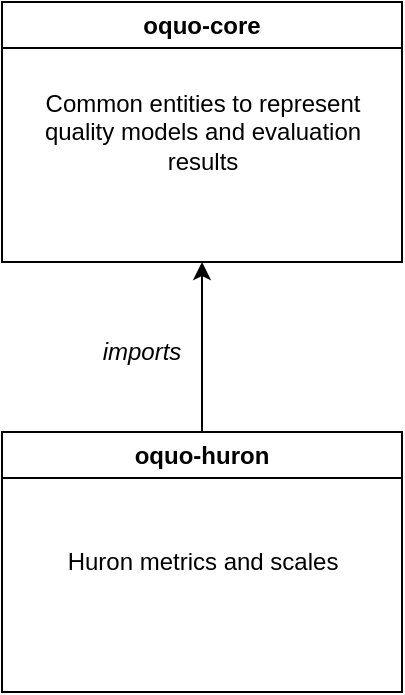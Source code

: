 <mxfile version="21.6.8" type="device">
  <diagram name="Página-1" id="knLTLHtpxczCyWxC_RDJ">
    <mxGraphModel dx="1434" dy="838" grid="1" gridSize="10" guides="1" tooltips="1" connect="1" arrows="1" fold="1" page="1" pageScale="1" pageWidth="827" pageHeight="1169" math="0" shadow="0">
      <root>
        <object label="" hola="" id="0">
          <mxCell />
        </object>
        <mxCell id="1" parent="0" />
        <mxCell id="RC7RYxTen_2BNZckp5yk-16" value="oquo-core" style="swimlane;whiteSpace=wrap;html=1;" parent="1" vertex="1">
          <mxGeometry x="310" y="240" width="200" height="130" as="geometry" />
        </mxCell>
        <mxCell id="RC7RYxTen_2BNZckp5yk-17" value="&lt;div&gt;Common entities to represent&lt;/div&gt;&lt;div&gt;quality models and evaluation&lt;/div&gt;&lt;div&gt;results&lt;br&gt;&lt;/div&gt;" style="text;html=1;align=center;verticalAlign=middle;resizable=0;points=[];autosize=1;strokeColor=none;fillColor=none;" parent="RC7RYxTen_2BNZckp5yk-16" vertex="1">
          <mxGeometry x="10" y="35" width="180" height="60" as="geometry" />
        </mxCell>
        <mxCell id="RC7RYxTen_2BNZckp5yk-29" style="edgeStyle=orthogonalEdgeStyle;rounded=0;orthogonalLoop=1;jettySize=auto;html=1;exitX=0.5;exitY=0;exitDx=0;exitDy=0;entryX=0.5;entryY=1;entryDx=0;entryDy=0;" parent="1" source="RC7RYxTen_2BNZckp5yk-18" target="RC7RYxTen_2BNZckp5yk-16" edge="1">
          <mxGeometry relative="1" as="geometry" />
        </mxCell>
        <mxCell id="RC7RYxTen_2BNZckp5yk-18" value="oquo-huron" style="swimlane;whiteSpace=wrap;html=1;" parent="1" vertex="1">
          <mxGeometry x="310" y="455" width="200" height="130" as="geometry" />
        </mxCell>
        <mxCell id="RC7RYxTen_2BNZckp5yk-19" value="Huron metrics and scales" style="text;html=1;align=center;verticalAlign=middle;resizable=0;points=[];autosize=1;strokeColor=none;fillColor=none;" parent="RC7RYxTen_2BNZckp5yk-18" vertex="1">
          <mxGeometry x="20" y="50" width="160" height="30" as="geometry" />
        </mxCell>
        <mxCell id="RC7RYxTen_2BNZckp5yk-33" value="imports" style="text;html=1;align=center;verticalAlign=middle;whiteSpace=wrap;rounded=0;fontStyle=2" parent="1" vertex="1">
          <mxGeometry x="350" y="400" width="60" height="30" as="geometry" />
        </mxCell>
      </root>
    </mxGraphModel>
  </diagram>
</mxfile>

